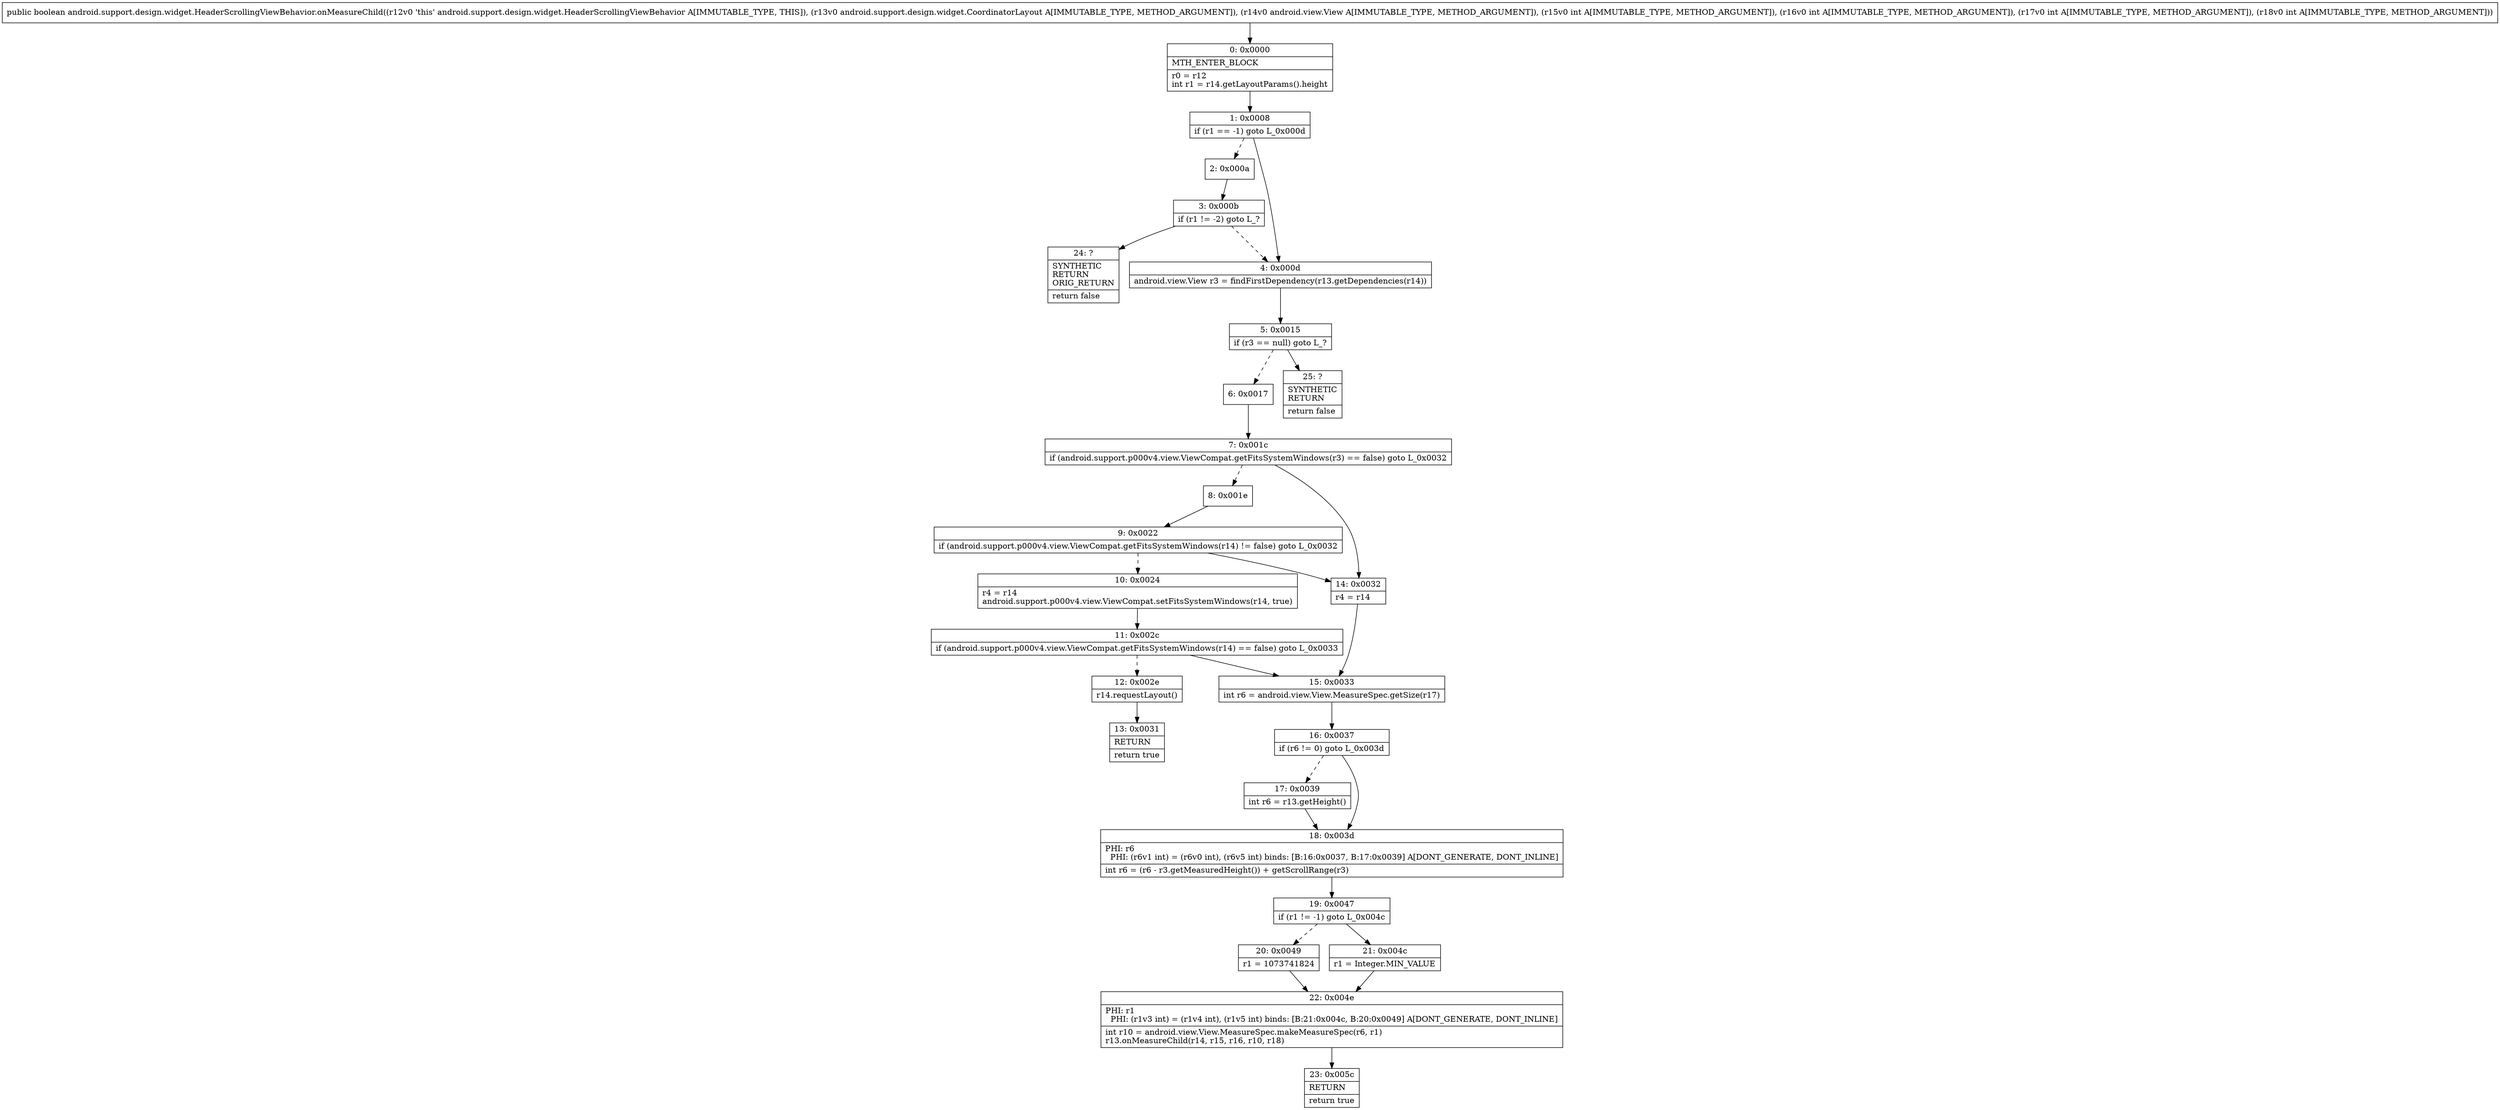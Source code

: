 digraph "CFG forandroid.support.design.widget.HeaderScrollingViewBehavior.onMeasureChild(Landroid\/support\/design\/widget\/CoordinatorLayout;Landroid\/view\/View;IIII)Z" {
Node_0 [shape=record,label="{0\:\ 0x0000|MTH_ENTER_BLOCK\l|r0 = r12\lint r1 = r14.getLayoutParams().height\l}"];
Node_1 [shape=record,label="{1\:\ 0x0008|if (r1 == \-1) goto L_0x000d\l}"];
Node_2 [shape=record,label="{2\:\ 0x000a}"];
Node_3 [shape=record,label="{3\:\ 0x000b|if (r1 != \-2) goto L_?\l}"];
Node_4 [shape=record,label="{4\:\ 0x000d|android.view.View r3 = findFirstDependency(r13.getDependencies(r14))\l}"];
Node_5 [shape=record,label="{5\:\ 0x0015|if (r3 == null) goto L_?\l}"];
Node_6 [shape=record,label="{6\:\ 0x0017}"];
Node_7 [shape=record,label="{7\:\ 0x001c|if (android.support.p000v4.view.ViewCompat.getFitsSystemWindows(r3) == false) goto L_0x0032\l}"];
Node_8 [shape=record,label="{8\:\ 0x001e}"];
Node_9 [shape=record,label="{9\:\ 0x0022|if (android.support.p000v4.view.ViewCompat.getFitsSystemWindows(r14) != false) goto L_0x0032\l}"];
Node_10 [shape=record,label="{10\:\ 0x0024|r4 = r14\landroid.support.p000v4.view.ViewCompat.setFitsSystemWindows(r14, true)\l}"];
Node_11 [shape=record,label="{11\:\ 0x002c|if (android.support.p000v4.view.ViewCompat.getFitsSystemWindows(r14) == false) goto L_0x0033\l}"];
Node_12 [shape=record,label="{12\:\ 0x002e|r14.requestLayout()\l}"];
Node_13 [shape=record,label="{13\:\ 0x0031|RETURN\l|return true\l}"];
Node_14 [shape=record,label="{14\:\ 0x0032|r4 = r14\l}"];
Node_15 [shape=record,label="{15\:\ 0x0033|int r6 = android.view.View.MeasureSpec.getSize(r17)\l}"];
Node_16 [shape=record,label="{16\:\ 0x0037|if (r6 != 0) goto L_0x003d\l}"];
Node_17 [shape=record,label="{17\:\ 0x0039|int r6 = r13.getHeight()\l}"];
Node_18 [shape=record,label="{18\:\ 0x003d|PHI: r6 \l  PHI: (r6v1 int) = (r6v0 int), (r6v5 int) binds: [B:16:0x0037, B:17:0x0039] A[DONT_GENERATE, DONT_INLINE]\l|int r6 = (r6 \- r3.getMeasuredHeight()) + getScrollRange(r3)\l}"];
Node_19 [shape=record,label="{19\:\ 0x0047|if (r1 != \-1) goto L_0x004c\l}"];
Node_20 [shape=record,label="{20\:\ 0x0049|r1 = 1073741824\l}"];
Node_21 [shape=record,label="{21\:\ 0x004c|r1 = Integer.MIN_VALUE\l}"];
Node_22 [shape=record,label="{22\:\ 0x004e|PHI: r1 \l  PHI: (r1v3 int) = (r1v4 int), (r1v5 int) binds: [B:21:0x004c, B:20:0x0049] A[DONT_GENERATE, DONT_INLINE]\l|int r10 = android.view.View.MeasureSpec.makeMeasureSpec(r6, r1)\lr13.onMeasureChild(r14, r15, r16, r10, r18)\l}"];
Node_23 [shape=record,label="{23\:\ 0x005c|RETURN\l|return true\l}"];
Node_24 [shape=record,label="{24\:\ ?|SYNTHETIC\lRETURN\lORIG_RETURN\l|return false\l}"];
Node_25 [shape=record,label="{25\:\ ?|SYNTHETIC\lRETURN\l|return false\l}"];
MethodNode[shape=record,label="{public boolean android.support.design.widget.HeaderScrollingViewBehavior.onMeasureChild((r12v0 'this' android.support.design.widget.HeaderScrollingViewBehavior A[IMMUTABLE_TYPE, THIS]), (r13v0 android.support.design.widget.CoordinatorLayout A[IMMUTABLE_TYPE, METHOD_ARGUMENT]), (r14v0 android.view.View A[IMMUTABLE_TYPE, METHOD_ARGUMENT]), (r15v0 int A[IMMUTABLE_TYPE, METHOD_ARGUMENT]), (r16v0 int A[IMMUTABLE_TYPE, METHOD_ARGUMENT]), (r17v0 int A[IMMUTABLE_TYPE, METHOD_ARGUMENT]), (r18v0 int A[IMMUTABLE_TYPE, METHOD_ARGUMENT])) }"];
MethodNode -> Node_0;
Node_0 -> Node_1;
Node_1 -> Node_2[style=dashed];
Node_1 -> Node_4;
Node_2 -> Node_3;
Node_3 -> Node_4[style=dashed];
Node_3 -> Node_24;
Node_4 -> Node_5;
Node_5 -> Node_6[style=dashed];
Node_5 -> Node_25;
Node_6 -> Node_7;
Node_7 -> Node_8[style=dashed];
Node_7 -> Node_14;
Node_8 -> Node_9;
Node_9 -> Node_10[style=dashed];
Node_9 -> Node_14;
Node_10 -> Node_11;
Node_11 -> Node_12[style=dashed];
Node_11 -> Node_15;
Node_12 -> Node_13;
Node_14 -> Node_15;
Node_15 -> Node_16;
Node_16 -> Node_17[style=dashed];
Node_16 -> Node_18;
Node_17 -> Node_18;
Node_18 -> Node_19;
Node_19 -> Node_20[style=dashed];
Node_19 -> Node_21;
Node_20 -> Node_22;
Node_21 -> Node_22;
Node_22 -> Node_23;
}

